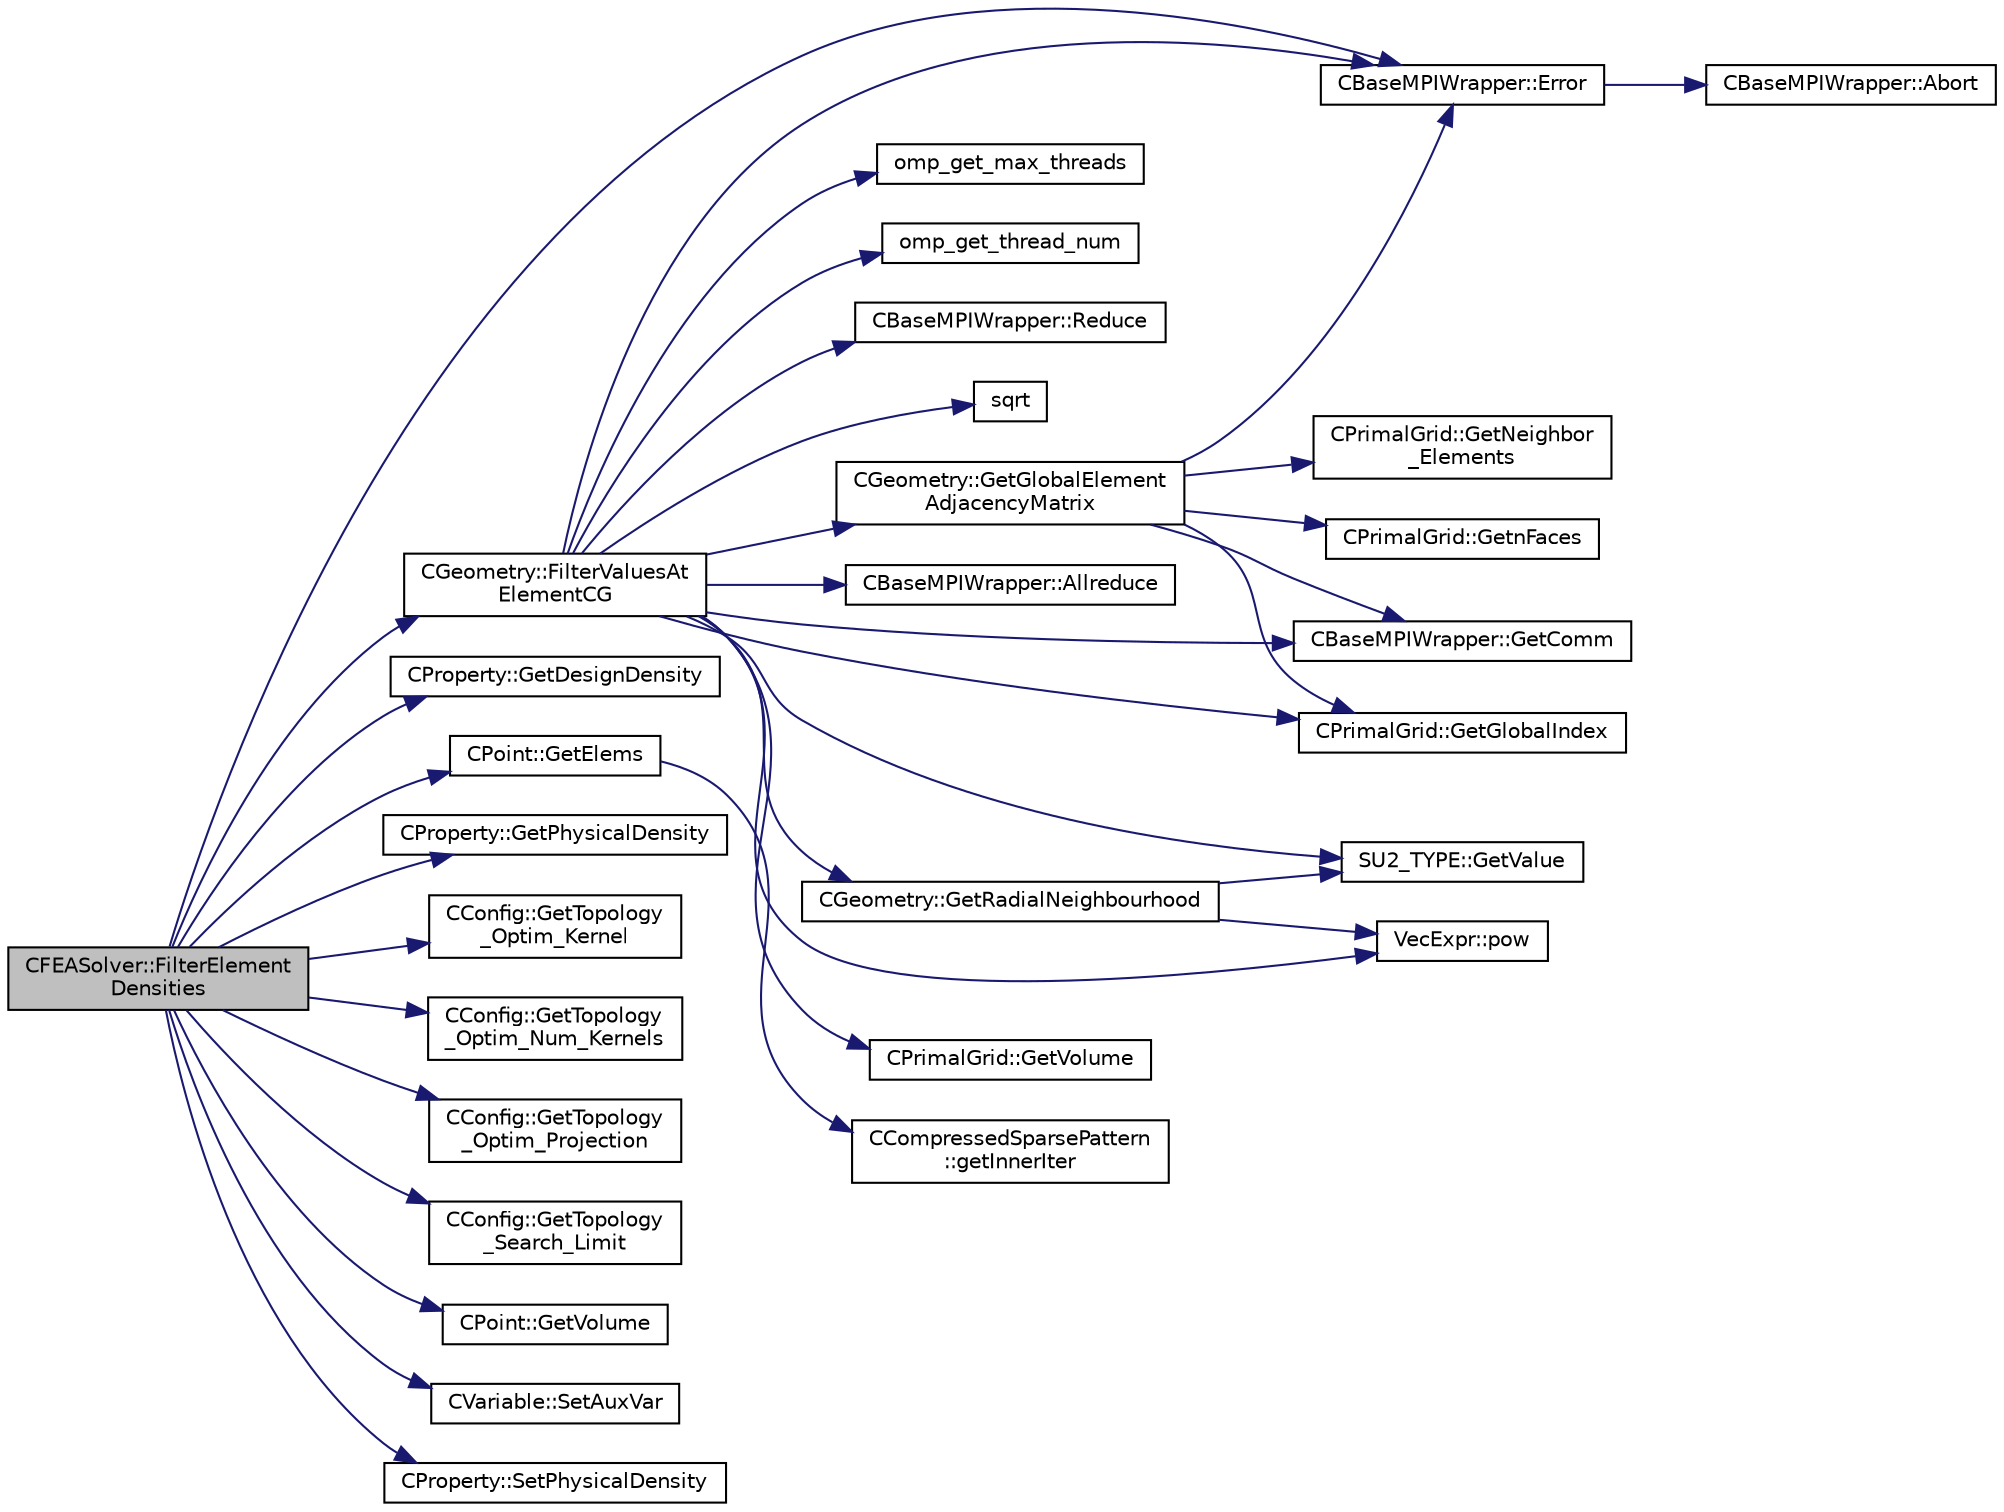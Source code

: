 digraph "CFEASolver::FilterElementDensities"
{
 // LATEX_PDF_SIZE
  edge [fontname="Helvetica",fontsize="10",labelfontname="Helvetica",labelfontsize="10"];
  node [fontname="Helvetica",fontsize="10",shape=record];
  rankdir="LR";
  Node1 [label="CFEASolver::FilterElement\lDensities",height=0.2,width=0.4,color="black", fillcolor="grey75", style="filled", fontcolor="black",tooltip="Filter the density field for topology optimization applications."];
  Node1 -> Node2 [color="midnightblue",fontsize="10",style="solid",fontname="Helvetica"];
  Node2 [label="CBaseMPIWrapper::Error",height=0.2,width=0.4,color="black", fillcolor="white", style="filled",URL="$classCBaseMPIWrapper.html#a04457c47629bda56704e6a8804833eeb",tooltip=" "];
  Node2 -> Node3 [color="midnightblue",fontsize="10",style="solid",fontname="Helvetica"];
  Node3 [label="CBaseMPIWrapper::Abort",height=0.2,width=0.4,color="black", fillcolor="white", style="filled",URL="$classCBaseMPIWrapper.html#af7297d861dca86b45cf561b6ab642e8f",tooltip=" "];
  Node1 -> Node4 [color="midnightblue",fontsize="10",style="solid",fontname="Helvetica"];
  Node4 [label="CGeometry::FilterValuesAt\lElementCG",height=0.2,width=0.4,color="black", fillcolor="white", style="filled",URL="$classCGeometry.html#a286b6e2cc2011e9753a308a318a0611c",tooltip="Filter values given at the element CG by performing a weighted average over a radial neighbourhood."];
  Node4 -> Node5 [color="midnightblue",fontsize="10",style="solid",fontname="Helvetica"];
  Node5 [label="CBaseMPIWrapper::Allreduce",height=0.2,width=0.4,color="black", fillcolor="white", style="filled",URL="$classCBaseMPIWrapper.html#a381d4b3738c09d92ee1ae9f89715b541",tooltip=" "];
  Node4 -> Node2 [color="midnightblue",fontsize="10",style="solid",fontname="Helvetica"];
  Node4 -> Node6 [color="midnightblue",fontsize="10",style="solid",fontname="Helvetica"];
  Node6 [label="CBaseMPIWrapper::GetComm",height=0.2,width=0.4,color="black", fillcolor="white", style="filled",URL="$classCBaseMPIWrapper.html#a8154391fc3522954802889d81d4ef5da",tooltip=" "];
  Node4 -> Node7 [color="midnightblue",fontsize="10",style="solid",fontname="Helvetica"];
  Node7 [label="CGeometry::GetGlobalElement\lAdjacencyMatrix",height=0.2,width=0.4,color="black", fillcolor="white", style="filled",URL="$classCGeometry.html#a65e8021c9f7ecf79323ce9b88ab82e55",tooltip="Build the global (entire mesh!) adjacency matrix for the elements in compressed format...."];
  Node7 -> Node2 [color="midnightblue",fontsize="10",style="solid",fontname="Helvetica"];
  Node7 -> Node6 [color="midnightblue",fontsize="10",style="solid",fontname="Helvetica"];
  Node7 -> Node8 [color="midnightblue",fontsize="10",style="solid",fontname="Helvetica"];
  Node8 [label="CPrimalGrid::GetGlobalIndex",height=0.2,width=0.4,color="black", fillcolor="white", style="filled",URL="$classCPrimalGrid.html#ab5fbcac35608267b8a6f02dcecef0f49",tooltip="Get the element global index in a parallel computation."];
  Node7 -> Node9 [color="midnightblue",fontsize="10",style="solid",fontname="Helvetica"];
  Node9 [label="CPrimalGrid::GetNeighbor\l_Elements",height=0.2,width=0.4,color="black", fillcolor="white", style="filled",URL="$classCPrimalGrid.html#aea7ebc2c6fc249328c81187827717fce",tooltip="Get the elements that surround an element."];
  Node7 -> Node10 [color="midnightblue",fontsize="10",style="solid",fontname="Helvetica"];
  Node10 [label="CPrimalGrid::GetnFaces",height=0.2,width=0.4,color="black", fillcolor="white", style="filled",URL="$classCPrimalGrid.html#a97b8d237861fce6067367e3c06318c20",tooltip="Get number of faces of the element."];
  Node4 -> Node8 [color="midnightblue",fontsize="10",style="solid",fontname="Helvetica"];
  Node4 -> Node11 [color="midnightblue",fontsize="10",style="solid",fontname="Helvetica"];
  Node11 [label="CGeometry::GetRadialNeighbourhood",height=0.2,width=0.4,color="black", fillcolor="white", style="filled",URL="$classCGeometry.html#ac5a56a6ce0cd8eaef35ec883df837cf2",tooltip="Get the neighbours of the global element in the first position of \"neighbours\" that are within \"radiu..."];
  Node11 -> Node12 [color="midnightblue",fontsize="10",style="solid",fontname="Helvetica"];
  Node12 [label="SU2_TYPE::GetValue",height=0.2,width=0.4,color="black", fillcolor="white", style="filled",URL="$namespaceSU2__TYPE.html#adf52a59d6f4e578f7915ec9abbf7cb22",tooltip="Get the (primitive) value of the datatype (needs to be specialized for active types)."];
  Node11 -> Node13 [color="midnightblue",fontsize="10",style="solid",fontname="Helvetica"];
  Node13 [label="VecExpr::pow",height=0.2,width=0.4,color="black", fillcolor="white", style="filled",URL="$group__VecExpr.html#ga7fb255e1f2a1773d3cc6ff7bee1aadd2",tooltip=" "];
  Node4 -> Node12 [color="midnightblue",fontsize="10",style="solid",fontname="Helvetica"];
  Node4 -> Node14 [color="midnightblue",fontsize="10",style="solid",fontname="Helvetica"];
  Node14 [label="CPrimalGrid::GetVolume",height=0.2,width=0.4,color="black", fillcolor="white", style="filled",URL="$classCPrimalGrid.html#a21122a187207f6cbd552d98c60e848c4",tooltip="Get the center of gravity of an element (including edges)."];
  Node4 -> Node15 [color="midnightblue",fontsize="10",style="solid",fontname="Helvetica"];
  Node15 [label="omp_get_max_threads",height=0.2,width=0.4,color="black", fillcolor="white", style="filled",URL="$omp__structure_8hpp.html#a2f7befecc7b1a4eaade8d81fa6524225",tooltip="Maximum number of threads available."];
  Node4 -> Node16 [color="midnightblue",fontsize="10",style="solid",fontname="Helvetica"];
  Node16 [label="omp_get_thread_num",height=0.2,width=0.4,color="black", fillcolor="white", style="filled",URL="$omp__structure_8hpp.html#aad63dd7e34961dbbd2e8774e7f6bc2d0",tooltip="Index of current thread, akin to MPI rank."];
  Node4 -> Node13 [color="midnightblue",fontsize="10",style="solid",fontname="Helvetica"];
  Node4 -> Node17 [color="midnightblue",fontsize="10",style="solid",fontname="Helvetica"];
  Node17 [label="CBaseMPIWrapper::Reduce",height=0.2,width=0.4,color="black", fillcolor="white", style="filled",URL="$classCBaseMPIWrapper.html#adfe0cc3203ae26745e12fb885af0629b",tooltip=" "];
  Node4 -> Node18 [color="midnightblue",fontsize="10",style="solid",fontname="Helvetica"];
  Node18 [label="sqrt",height=0.2,width=0.4,color="black", fillcolor="white", style="filled",URL="$group__SIMD.html#ga54a1925ab40fb4249ea255072520de35",tooltip=" "];
  Node1 -> Node19 [color="midnightblue",fontsize="10",style="solid",fontname="Helvetica"];
  Node19 [label="CProperty::GetDesignDensity",height=0.2,width=0.4,color="black", fillcolor="white", style="filled",URL="$classCProperty.html#a76faa7434b5141896d284dc680040557",tooltip="Get the value of the Design density."];
  Node1 -> Node20 [color="midnightblue",fontsize="10",style="solid",fontname="Helvetica"];
  Node20 [label="CPoint::GetElems",height=0.2,width=0.4,color="black", fillcolor="white", style="filled",URL="$classCPoint.html#a41201afe7ba14cc1d206cad70b8dd79b",tooltip="Get inner iterator to loop over neighbor elements."];
  Node20 -> Node21 [color="midnightblue",fontsize="10",style="solid",fontname="Helvetica"];
  Node21 [label="CCompressedSparsePattern\l::getInnerIter",height=0.2,width=0.4,color="black", fillcolor="white", style="filled",URL="$classCCompressedSparsePattern.html#a69b7d1cd5652311246a3fba8c5f0e3f5",tooltip=" "];
  Node1 -> Node22 [color="midnightblue",fontsize="10",style="solid",fontname="Helvetica"];
  Node22 [label="CProperty::GetPhysicalDensity",height=0.2,width=0.4,color="black", fillcolor="white", style="filled",URL="$classCProperty.html#a0c0c3778fe99294e3b156bebb5c87d4b",tooltip="Get the value of the Physical density."];
  Node1 -> Node23 [color="midnightblue",fontsize="10",style="solid",fontname="Helvetica"];
  Node23 [label="CConfig::GetTopology\l_Optim_Kernel",height=0.2,width=0.4,color="black", fillcolor="white", style="filled",URL="$classCConfig.html#a7d7f87410dc8d550ef77f26e4cf917b9",tooltip="Get the i'th kernel to use, its parameter, and the radius."];
  Node1 -> Node24 [color="midnightblue",fontsize="10",style="solid",fontname="Helvetica"];
  Node24 [label="CConfig::GetTopology\l_Optim_Num_Kernels",height=0.2,width=0.4,color="black", fillcolor="white", style="filled",URL="$classCConfig.html#a5258e06bd90b27d1af39c1d0b7fd79c5",tooltip="Number of kernels to use in filtering the design density field."];
  Node1 -> Node25 [color="midnightblue",fontsize="10",style="solid",fontname="Helvetica"];
  Node25 [label="CConfig::GetTopology\l_Optim_Projection",height=0.2,width=0.4,color="black", fillcolor="white", style="filled",URL="$classCConfig.html#ab5e6270e4e326091780ddfd1ba0e7112",tooltip="Get the type and parameter for the projection function used in topology optimization."];
  Node1 -> Node26 [color="midnightblue",fontsize="10",style="solid",fontname="Helvetica"];
  Node26 [label="CConfig::GetTopology\l_Search_Limit",height=0.2,width=0.4,color="black", fillcolor="white", style="filled",URL="$classCConfig.html#a774a421b6bd4038fdca66b9d3e50f47f",tooltip="Get the maximum \"logical radius\" (degree of neighborhood) to consider in the neighbor search."];
  Node1 -> Node27 [color="midnightblue",fontsize="10",style="solid",fontname="Helvetica"];
  Node27 [label="CPoint::GetVolume",height=0.2,width=0.4,color="black", fillcolor="white", style="filled",URL="$classCPoint.html#a35a504401472dfa76ef1187a5675414f",tooltip="Get area or volume of the control volume."];
  Node1 -> Node28 [color="midnightblue",fontsize="10",style="solid",fontname="Helvetica"];
  Node28 [label="CVariable::SetAuxVar",height=0.2,width=0.4,color="black", fillcolor="white", style="filled",URL="$classCVariable.html#a02ae646af09eb9b2e6214e9391d37ab2",tooltip="Set auxiliary variables."];
  Node1 -> Node29 [color="midnightblue",fontsize="10",style="solid",fontname="Helvetica"];
  Node29 [label="CProperty::SetPhysicalDensity",height=0.2,width=0.4,color="black", fillcolor="white", style="filled",URL="$classCProperty.html#acba06771bc9c0eb03e1888507c120217",tooltip="Set the Physical density (used to penalize element stiffness by the FEM solver)."];
}
